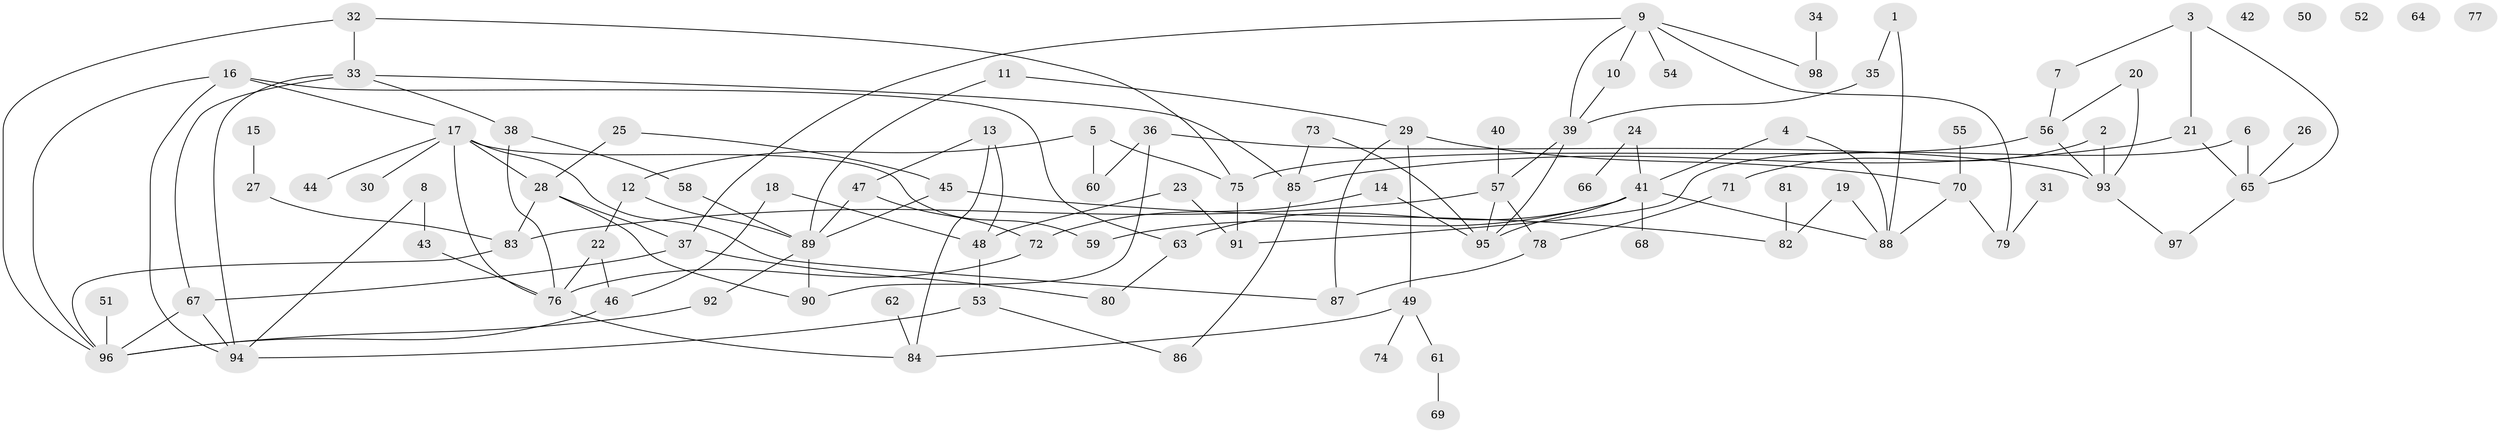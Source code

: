 // Generated by graph-tools (version 1.1) at 2025/33/03/09/25 02:33:31]
// undirected, 98 vertices, 135 edges
graph export_dot {
graph [start="1"]
  node [color=gray90,style=filled];
  1;
  2;
  3;
  4;
  5;
  6;
  7;
  8;
  9;
  10;
  11;
  12;
  13;
  14;
  15;
  16;
  17;
  18;
  19;
  20;
  21;
  22;
  23;
  24;
  25;
  26;
  27;
  28;
  29;
  30;
  31;
  32;
  33;
  34;
  35;
  36;
  37;
  38;
  39;
  40;
  41;
  42;
  43;
  44;
  45;
  46;
  47;
  48;
  49;
  50;
  51;
  52;
  53;
  54;
  55;
  56;
  57;
  58;
  59;
  60;
  61;
  62;
  63;
  64;
  65;
  66;
  67;
  68;
  69;
  70;
  71;
  72;
  73;
  74;
  75;
  76;
  77;
  78;
  79;
  80;
  81;
  82;
  83;
  84;
  85;
  86;
  87;
  88;
  89;
  90;
  91;
  92;
  93;
  94;
  95;
  96;
  97;
  98;
  1 -- 35;
  1 -- 88;
  2 -- 71;
  2 -- 93;
  3 -- 7;
  3 -- 21;
  3 -- 65;
  4 -- 41;
  4 -- 88;
  5 -- 12;
  5 -- 60;
  5 -- 75;
  6 -- 65;
  6 -- 91;
  7 -- 56;
  8 -- 43;
  8 -- 94;
  9 -- 10;
  9 -- 37;
  9 -- 39;
  9 -- 54;
  9 -- 79;
  9 -- 98;
  10 -- 39;
  11 -- 29;
  11 -- 89;
  12 -- 22;
  12 -- 89;
  13 -- 47;
  13 -- 48;
  13 -- 84;
  14 -- 72;
  14 -- 95;
  15 -- 27;
  16 -- 17;
  16 -- 63;
  16 -- 94;
  16 -- 96;
  17 -- 28;
  17 -- 30;
  17 -- 44;
  17 -- 59;
  17 -- 76;
  17 -- 87;
  18 -- 46;
  18 -- 48;
  19 -- 82;
  19 -- 88;
  20 -- 56;
  20 -- 93;
  21 -- 65;
  21 -- 85;
  22 -- 46;
  22 -- 76;
  23 -- 48;
  23 -- 91;
  24 -- 41;
  24 -- 66;
  25 -- 28;
  25 -- 45;
  26 -- 65;
  27 -- 83;
  28 -- 37;
  28 -- 83;
  28 -- 90;
  29 -- 49;
  29 -- 70;
  29 -- 87;
  31 -- 79;
  32 -- 33;
  32 -- 75;
  32 -- 96;
  33 -- 38;
  33 -- 67;
  33 -- 85;
  33 -- 94;
  34 -- 98;
  35 -- 39;
  36 -- 60;
  36 -- 90;
  36 -- 93;
  37 -- 67;
  37 -- 80;
  38 -- 58;
  38 -- 76;
  39 -- 57;
  39 -- 95;
  40 -- 57;
  41 -- 59;
  41 -- 63;
  41 -- 68;
  41 -- 88;
  41 -- 95;
  43 -- 76;
  45 -- 82;
  45 -- 89;
  46 -- 96;
  47 -- 72;
  47 -- 89;
  48 -- 53;
  49 -- 61;
  49 -- 74;
  49 -- 84;
  51 -- 96;
  53 -- 86;
  53 -- 94;
  55 -- 70;
  56 -- 75;
  56 -- 93;
  57 -- 78;
  57 -- 83;
  57 -- 95;
  58 -- 89;
  61 -- 69;
  62 -- 84;
  63 -- 80;
  65 -- 97;
  67 -- 94;
  67 -- 96;
  70 -- 79;
  70 -- 88;
  71 -- 78;
  72 -- 76;
  73 -- 85;
  73 -- 95;
  75 -- 91;
  76 -- 84;
  78 -- 87;
  81 -- 82;
  83 -- 96;
  85 -- 86;
  89 -- 90;
  89 -- 92;
  92 -- 96;
  93 -- 97;
}
